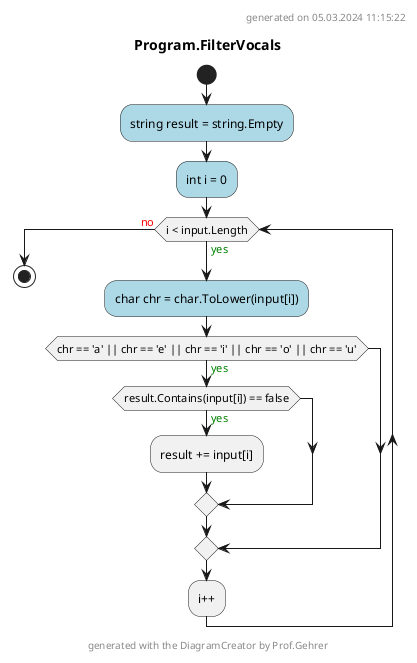 @startuml Program.FilterVocals
header
generated on 05.03.2024 11:15:22
end header
title Program.FilterVocals
start
#LightBlue:string result = string.Empty;
#LightBlue:int i = 0;
while (i < input.Length) is (<color:green>yes)
    #LightBlue:char chr = char.ToLower(input[i]);
    if (chr == 'a' || chr == 'e' || chr == 'i' || chr == 'o' || chr == 'u') then (<color:green>yes)
        if (result.Contains(input[i]) == false) then (<color:green>yes)
            :result += input[i];
        endif
    endif
:i++;
endwhile (<color:red>no)
footer
generated with the DiagramCreator by Prof.Gehrer
end footer
stop
@enduml
